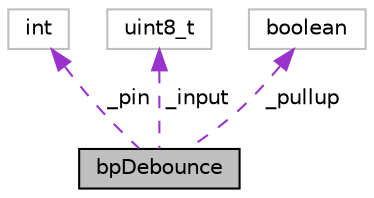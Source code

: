 digraph "bpDebounce"
{
 // LATEX_PDF_SIZE
  edge [fontname="Helvetica",fontsize="10",labelfontname="Helvetica",labelfontsize="10"];
  node [fontname="Helvetica",fontsize="10",shape=record];
  Node1 [label="bpDebounce",height=0.2,width=0.4,color="black", fillcolor="grey75", style="filled", fontcolor="black",tooltip="class pour l'initialisation du bouton'"];
  Node2 -> Node1 [dir="back",color="darkorchid3",fontsize="10",style="dashed",label=" _pin" ,fontname="Helvetica"];
  Node2 [label="int",height=0.2,width=0.4,color="grey75", fillcolor="white", style="filled",tooltip=" "];
  Node3 -> Node1 [dir="back",color="darkorchid3",fontsize="10",style="dashed",label=" _input" ,fontname="Helvetica"];
  Node3 [label="uint8_t",height=0.2,width=0.4,color="grey75", fillcolor="white", style="filled",tooltip=" "];
  Node4 -> Node1 [dir="back",color="darkorchid3",fontsize="10",style="dashed",label=" _pullup" ,fontname="Helvetica"];
  Node4 [label="boolean",height=0.2,width=0.4,color="grey75", fillcolor="white", style="filled",tooltip=" "];
}
